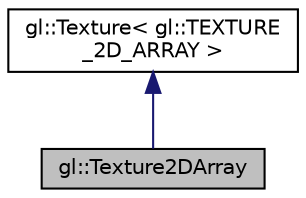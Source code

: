 digraph "gl::Texture2DArray"
{
 // LATEX_PDF_SIZE
  edge [fontname="Helvetica",fontsize="10",labelfontname="Helvetica",labelfontsize="10"];
  node [fontname="Helvetica",fontsize="10",shape=record];
  Node1 [label="gl::Texture2DArray",height=0.2,width=0.4,color="black", fillcolor="grey75", style="filled", fontcolor="black",tooltip=" "];
  Node2 -> Node1 [dir="back",color="midnightblue",fontsize="10",style="solid",fontname="Helvetica"];
  Node2 [label="gl::Texture\< gl::TEXTURE\l_2D_ARRAY \>",height=0.2,width=0.4,color="black", fillcolor="white", style="filled",URL="$classgl_1_1Texture.html",tooltip=" "];
}
